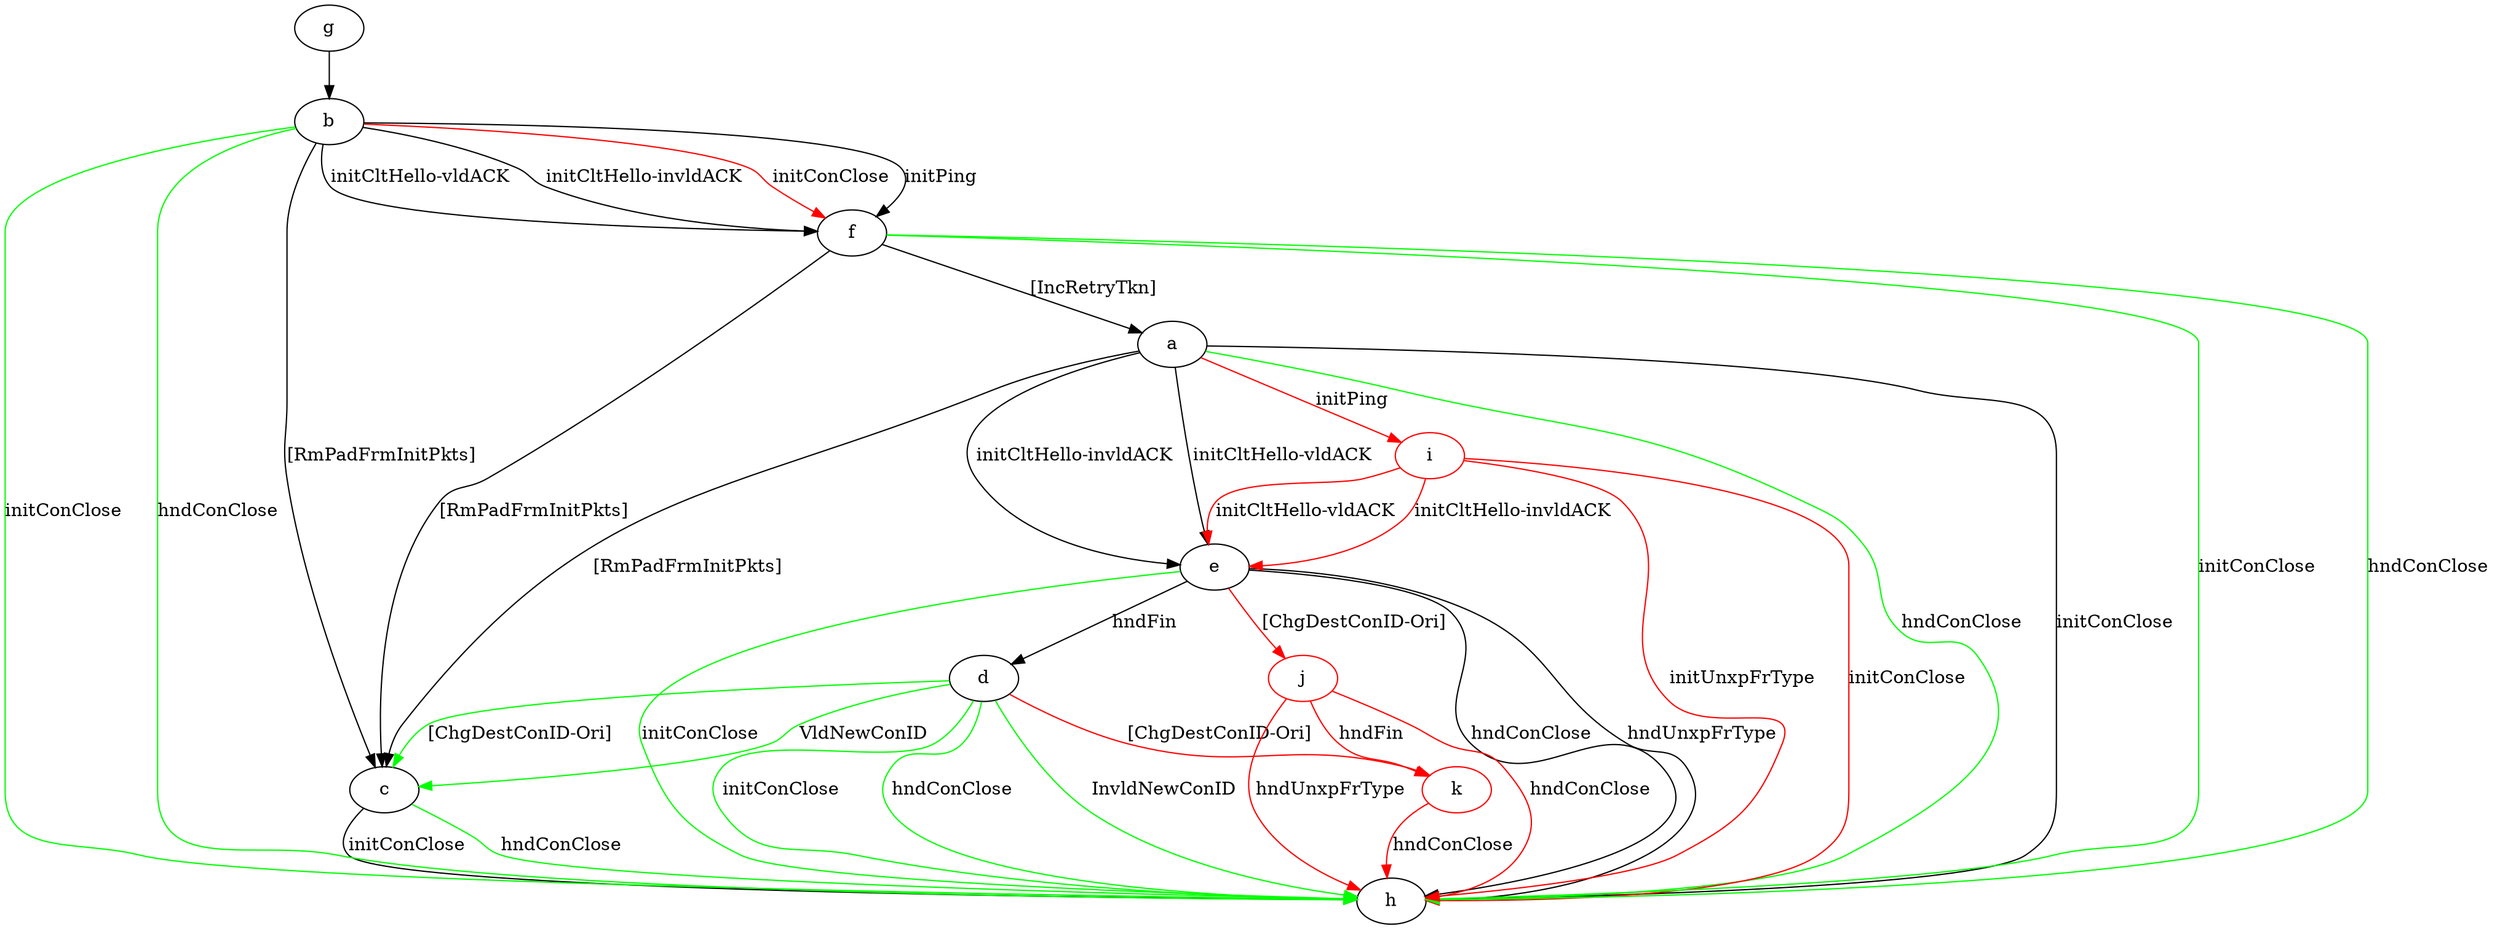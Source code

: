 digraph "" {
	a -> c	[key=0,
		label="[RmPadFrmInitPkts] "];
	a -> e	[key=0,
		label="initCltHello-vldACK "];
	a -> e	[key=1,
		label="initCltHello-invldACK "];
	a -> h	[key=0,
		label="initConClose "];
	a -> h	[key=1,
		color=green,
		label="hndConClose "];
	i	[color=red];
	a -> i	[key=0,
		color=red,
		label="initPing "];
	b -> c	[key=0,
		label="[RmPadFrmInitPkts] "];
	b -> f	[key=0,
		label="initPing "];
	b -> f	[key=1,
		label="initCltHello-vldACK "];
	b -> f	[key=2,
		label="initCltHello-invldACK "];
	b -> f	[key=3,
		color=red,
		label="initConClose "];
	b -> h	[key=0,
		color=green,
		label="initConClose "];
	b -> h	[key=1,
		color=green,
		label="hndConClose "];
	c -> h	[key=0,
		label="initConClose "];
	c -> h	[key=1,
		color=green,
		label="hndConClose "];
	d -> c	[key=0,
		color=green,
		label="VldNewConID "];
	d -> c	[key=1,
		color=green,
		label="[ChgDestConID-Ori] "];
	d -> h	[key=0,
		color=green,
		label="initConClose "];
	d -> h	[key=1,
		color=green,
		label="hndConClose "];
	d -> h	[key=2,
		color=green,
		label="InvldNewConID "];
	k	[color=red];
	d -> k	[key=0,
		color=red,
		label="[ChgDestConID-Ori] "];
	e -> d	[key=0,
		label="hndFin "];
	e -> h	[key=0,
		label="hndConClose "];
	e -> h	[key=1,
		label="hndUnxpFrType "];
	e -> h	[key=2,
		color=green,
		label="initConClose "];
	j	[color=red];
	e -> j	[key=0,
		color=red,
		label="[ChgDestConID-Ori] "];
	f -> a	[key=0,
		label="[IncRetryTkn] "];
	f -> c	[key=0,
		label="[RmPadFrmInitPkts] "];
	f -> h	[key=0,
		color=green,
		label="initConClose "];
	f -> h	[key=1,
		color=green,
		label="hndConClose "];
	g -> b	[key=0];
	i -> e	[key=0,
		color=red,
		label="initCltHello-vldACK "];
	i -> e	[key=1,
		color=red,
		label="initCltHello-invldACK "];
	i -> h	[key=0,
		color=red,
		label="initConClose "];
	i -> h	[key=1,
		color=red,
		label="initUnxpFrType "];
	j -> h	[key=0,
		color=red,
		label="hndConClose "];
	j -> h	[key=1,
		color=red,
		label="hndUnxpFrType "];
	j -> k	[key=0,
		color=red,
		label="hndFin "];
	k -> h	[key=0,
		color=red,
		label="hndConClose "];
}
